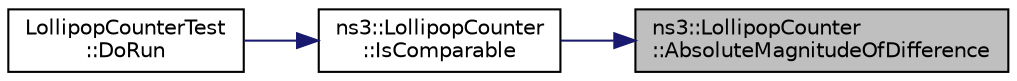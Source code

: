 digraph "ns3::LollipopCounter::AbsoluteMagnitudeOfDifference"
{
 // LATEX_PDF_SIZE
  edge [fontname="Helvetica",fontsize="10",labelfontname="Helvetica",labelfontsize="10"];
  node [fontname="Helvetica",fontsize="10",shape=record];
  rankdir="RL";
  Node1 [label="ns3::LollipopCounter\l::AbsoluteMagnitudeOfDifference",height=0.2,width=0.4,color="black", fillcolor="grey75", style="filled", fontcolor="black",tooltip="Compute the Absolute Magnitude Of Difference between two counters."];
  Node1 -> Node2 [dir="back",color="midnightblue",fontsize="10",style="solid",fontname="Helvetica"];
  Node2 [label="ns3::LollipopCounter\l::IsComparable",height=0.2,width=0.4,color="black", fillcolor="white", style="filled",URL="$classns3_1_1_lollipop_counter.html#aea15148623dc8d42a8d923f4c7cc6174",tooltip="Checks if two counters are comparable (i.e., not desynchronized)."];
  Node2 -> Node3 [dir="back",color="midnightblue",fontsize="10",style="solid",fontname="Helvetica"];
  Node3 [label="LollipopCounterTest\l::DoRun",height=0.2,width=0.4,color="black", fillcolor="white", style="filled",URL="$class_lollipop_counter_test.html#a9bf60fb49f92c490b1217adc1574f85c",tooltip="Implementation to actually run this TestCase."];
}
